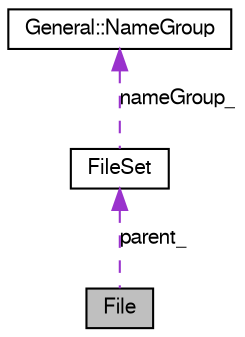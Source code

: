 digraph G
{
  bgcolor="transparent";
  edge [fontname="FreeSans",fontsize=10,labelfontname="FreeSans",labelfontsize=10];
  node [fontname="FreeSans",fontsize=10,shape=record];
  Node1 [label="File",height=0.2,width=0.4,color="black", fillcolor="grey75", style="filled" fontcolor="black"];
  Node2 -> Node1 [dir=back,color="darkorchid3",fontsize=10,style="dashed",label="parent_",fontname="FreeSans"];
  Node2 [label="FileSet",height=0.2,width=0.4,color="black",URL="$class_file_set.html",tooltip="Equals the spirit:fileSet element in IP-Xact specification."];
  Node3 -> Node2 [dir=back,color="darkorchid3",fontsize=10,style="dashed",label="nameGroup_",fontname="FreeSans"];
  Node3 [label="General::NameGroup",height=0.2,width=0.4,color="black",URL="$struct_general_1_1_name_group.html",tooltip="The NameGroup matches the spirit:nameGroup element in IP-Xact."];
}
